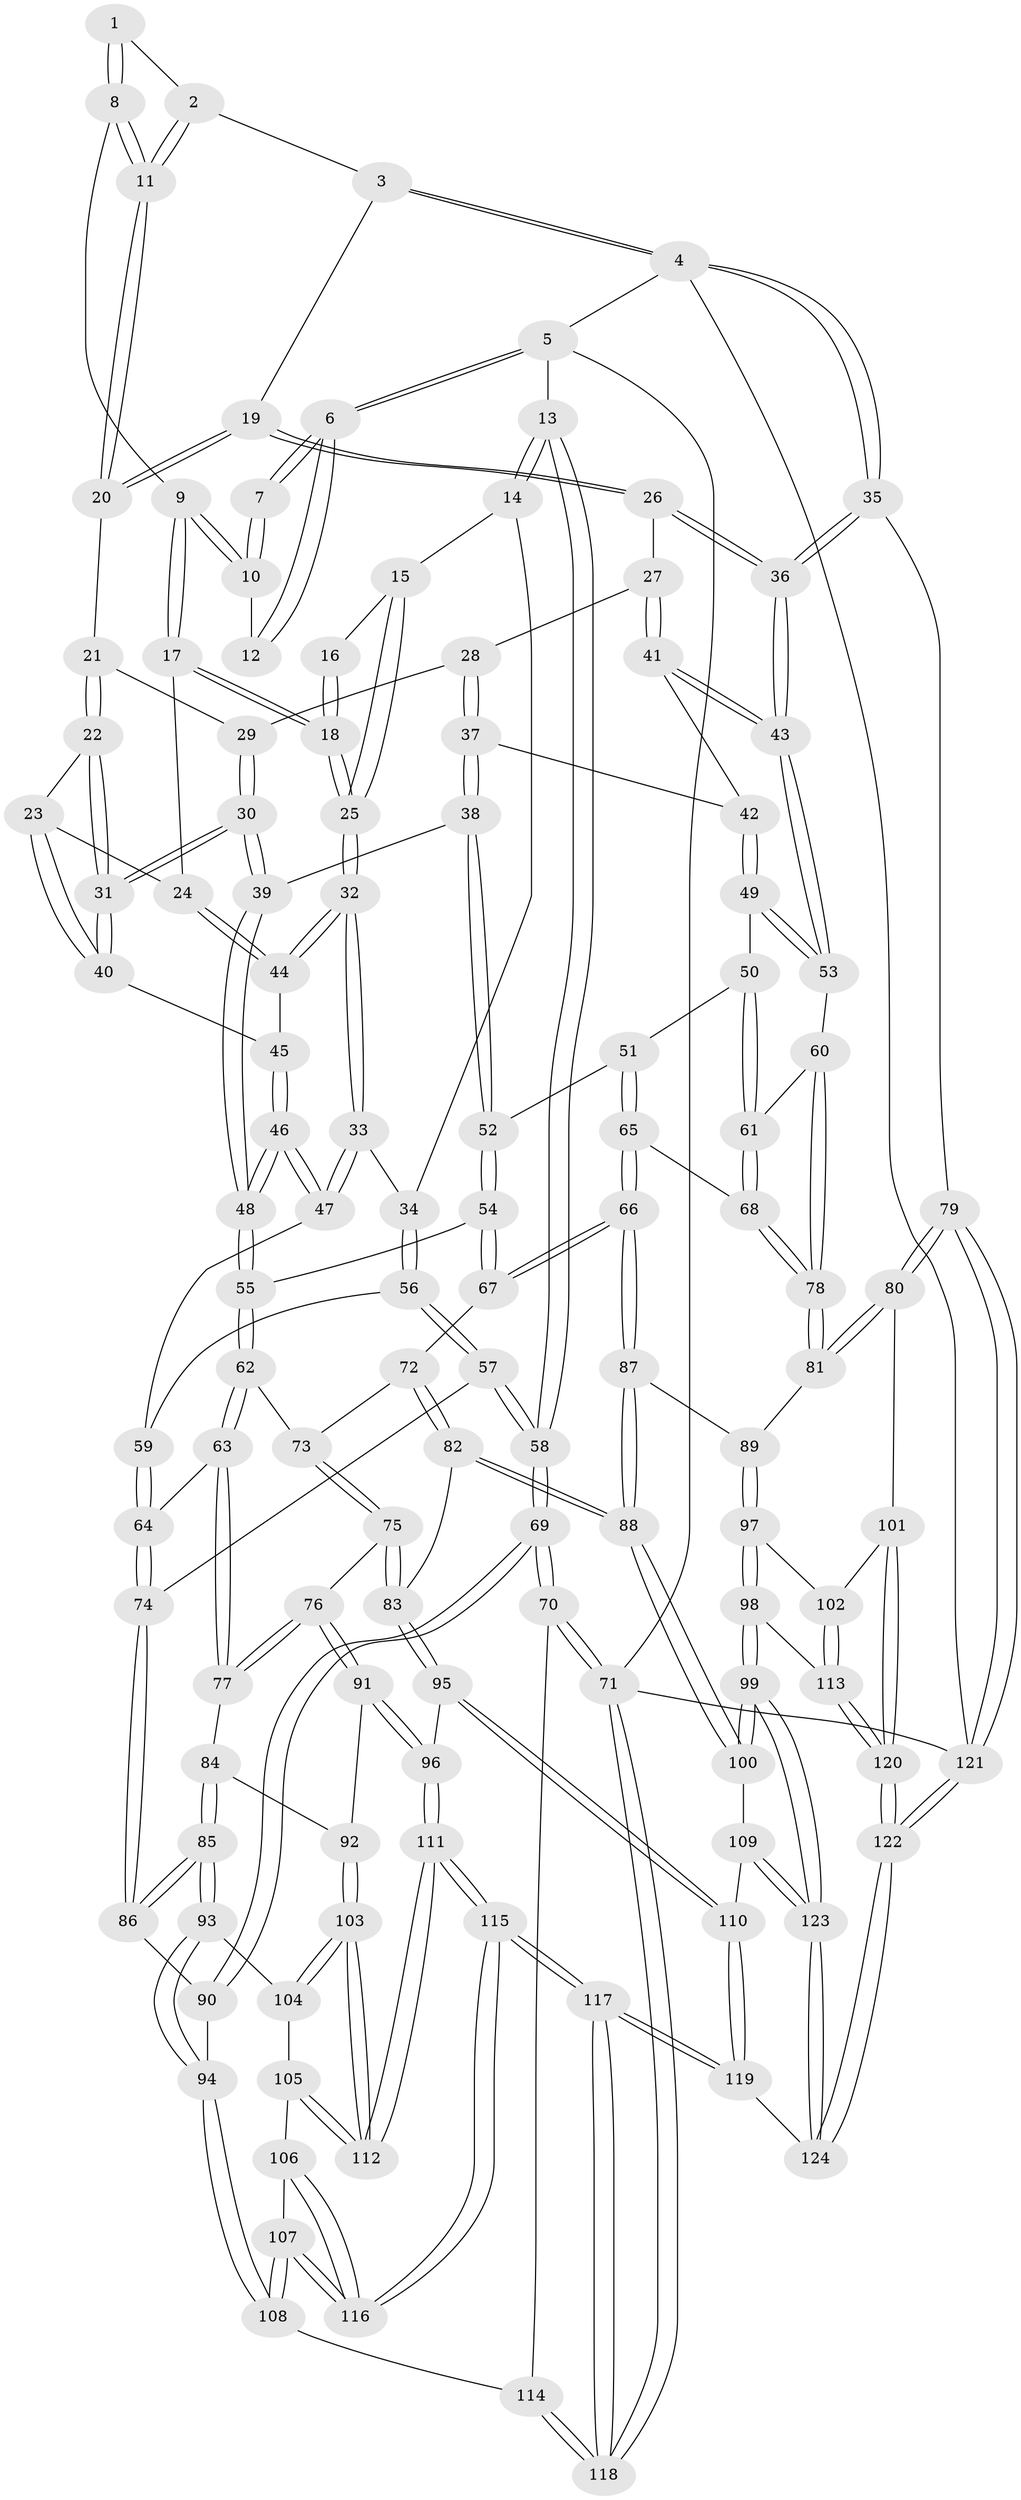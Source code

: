 // coarse degree distribution, {2: 0.08, 3: 0.48, 4: 0.44}
// Generated by graph-tools (version 1.1) at 2025/38/03/04/25 23:38:30]
// undirected, 124 vertices, 307 edges
graph export_dot {
  node [color=gray90,style=filled];
  1 [pos="+0.4728178030562921+0"];
  2 [pos="+0.6656646476035568+0"];
  3 [pos="+0.9455346889012348+0"];
  4 [pos="+1+0"];
  5 [pos="+0+0"];
  6 [pos="+0+0"];
  7 [pos="+0.38593113138663815+0"];
  8 [pos="+0.4798712926908578+0.07349973132790655"];
  9 [pos="+0.39026311762445665+0.09457093523691879"];
  10 [pos="+0.3562398114562747+0.05424319364212847"];
  11 [pos="+0.5657711292461064+0.11678445131917609"];
  12 [pos="+0.30360341497208476+0.061118959545623894"];
  13 [pos="+0+0"];
  14 [pos="+0.09723043790670088+0.10875249262889215"];
  15 [pos="+0.18709507965649885+0.13892089928385554"];
  16 [pos="+0.2746444818209611+0.09410374829415674"];
  17 [pos="+0.3744939972319138+0.19287489587985235"];
  18 [pos="+0.33616173965129376+0.20556715219334154"];
  19 [pos="+0.8114434242763342+0.09708179373032634"];
  20 [pos="+0.5765786100668799+0.13885276320209702"];
  21 [pos="+0.5765742596791997+0.13887219651609892"];
  22 [pos="+0.4689844265538365+0.2088904355570803"];
  23 [pos="+0.45770355482450725+0.21131377510011098"];
  24 [pos="+0.39100123880648385+0.20394860741070203"];
  25 [pos="+0.28475911850808416+0.2334111229301728"];
  26 [pos="+0.8175094706458623+0.135370049818572"];
  27 [pos="+0.7854664008030421+0.18335704769599737"];
  28 [pos="+0.659355938450423+0.22946002640943822"];
  29 [pos="+0.5773652521323891+0.14145017265158008"];
  30 [pos="+0.5696328421947457+0.33409129516862274"];
  31 [pos="+0.5644271691312267+0.33282284327358874"];
  32 [pos="+0.2530874266003325+0.3286586790023944"];
  33 [pos="+0.24232204260024254+0.3405651746478846"];
  34 [pos="+0.20002172957225212+0.3632231133777302"];
  35 [pos="+1+0.4500310504679626"];
  36 [pos="+1+0.44819968807915117"];
  37 [pos="+0.6632649196215686+0.34905317481002335"];
  38 [pos="+0.6086980431941372+0.3603279472260317"];
  39 [pos="+0.5942941089900192+0.35686487096233266"];
  40 [pos="+0.47539494070950694+0.33208700481759124"];
  41 [pos="+0.7303724474700639+0.337943866619924"];
  42 [pos="+0.6806008330711139+0.35141378740728735"];
  43 [pos="+1+0.46319241943984724"];
  44 [pos="+0.41510188570198175+0.34175784234788786"];
  45 [pos="+0.4242332870646663+0.3493756696702661"];
  46 [pos="+0.4146720139151774+0.4706149362361346"];
  47 [pos="+0.3966670062199531+0.4732905307623644"];
  48 [pos="+0.4663900314534092+0.5007690612237046"];
  49 [pos="+0.7115805006477107+0.46066953603519184"];
  50 [pos="+0.704205618335731+0.48004099361035907"];
  51 [pos="+0.6437465951843011+0.5161792549948742"];
  52 [pos="+0.6219799130920901+0.5016480252458175"];
  53 [pos="+0.9828770150845724+0.4767662959189685"];
  54 [pos="+0.5586069960037419+0.5229851313092803"];
  55 [pos="+0.4846805637614903+0.5341848522149376"];
  56 [pos="+0.1059832795173328+0.4564329260692896"];
  57 [pos="+0.043309776019775946+0.4991609708367237"];
  58 [pos="+0+0.4827655867054191"];
  59 [pos="+0.36925149453326017+0.491232903491175"];
  60 [pos="+0.9348734557680269+0.5090759605723365"];
  61 [pos="+0.7772120998132828+0.5696697689668078"];
  62 [pos="+0.4846176176266929+0.5443977177165565"];
  63 [pos="+0.37120201894326277+0.646320430995291"];
  64 [pos="+0.3037237345643033+0.6026974071230403"];
  65 [pos="+0.6838685587955549+0.6288458047039299"];
  66 [pos="+0.6768486111721698+0.6347881558592748"];
  67 [pos="+0.6481646054359921+0.6346928456830029"];
  68 [pos="+0.708483932444679+0.6247285429952358"];
  69 [pos="+0+0.6563954635802028"];
  70 [pos="+0+0.7007984474059252"];
  71 [pos="+0+1"];
  72 [pos="+0.6291093361839076+0.6367029299330174"];
  73 [pos="+0.5232528234486297+0.6197615070087219"];
  74 [pos="+0.16542755914608048+0.6139981382394631"];
  75 [pos="+0.48421318023576787+0.7285781444889806"];
  76 [pos="+0.40314320939113396+0.7233999252636416"];
  77 [pos="+0.39429734218232665+0.7159332776109848"];
  78 [pos="+0.8142224812668148+0.7262639635960999"];
  79 [pos="+1+0.8119057566253066"];
  80 [pos="+0.8942798642711438+0.8286134764531268"];
  81 [pos="+0.8171062955152366+0.7397390428649504"];
  82 [pos="+0.5294486831897626+0.7687526284394379"];
  83 [pos="+0.5163851837811075+0.7620188776454286"];
  84 [pos="+0.29333616328003276+0.7414701465520976"];
  85 [pos="+0.20211567916357165+0.7274919261435076"];
  86 [pos="+0.1807798302006161+0.6744305378075125"];
  87 [pos="+0.667284679024697+0.7349514940907003"];
  88 [pos="+0.5702901618466788+0.8031532664589539"];
  89 [pos="+0.7113046181469197+0.7714128669782572"];
  90 [pos="+0.06400914988204835+0.7819883697713297"];
  91 [pos="+0.3776794154075449+0.8187368366358347"];
  92 [pos="+0.3173757260426228+0.8070936856394327"];
  93 [pos="+0.19816884575211335+0.7594490687862769"];
  94 [pos="+0.10363329008658875+0.8325758164805205"];
  95 [pos="+0.41297412880438916+0.8851064409728697"];
  96 [pos="+0.39023113846134955+0.8750614112284019"];
  97 [pos="+0.7127429208981213+0.784955420583277"];
  98 [pos="+0.6425204699232827+0.9082804676430916"];
  99 [pos="+0.6389725078034533+0.9090775151293194"];
  100 [pos="+0.580753730418633+0.8503538817404588"];
  101 [pos="+0.8706553464524794+0.8476818902492556"];
  102 [pos="+0.7601085132438546+0.8416516100578291"];
  103 [pos="+0.2564088843845358+0.851544598289812"];
  104 [pos="+0.1999178510889268+0.76351208435578"];
  105 [pos="+0.17210309042158153+0.8717223872562091"];
  106 [pos="+0.16373494299922675+0.8743102441632485"];
  107 [pos="+0.09661851129422704+0.8658161930143816"];
  108 [pos="+0.09407110000847818+0.8619099394182792"];
  109 [pos="+0.4722139546167181+0.9155216972093645"];
  110 [pos="+0.4409137357020028+0.914020813829223"];
  111 [pos="+0.27262546648011465+0.9286957685923277"];
  112 [pos="+0.26882940755901014+0.9192597869975102"];
  113 [pos="+0.6715292769922288+0.9096094655402327"];
  114 [pos="+0.055969308231870976+0.8661532171482925"];
  115 [pos="+0.1835720070169701+1"];
  116 [pos="+0.18281003557723702+1"];
  117 [pos="+0.17718894751577616+1"];
  118 [pos="+0+1"];
  119 [pos="+0.34075707864083143+1"];
  120 [pos="+0.801949583591195+0.9686957033489076"];
  121 [pos="+1+1"];
  122 [pos="+0.8519342029904466+1"];
  123 [pos="+0.5910012873860393+1"];
  124 [pos="+0.5868065870065265+1"];
  1 -- 2;
  1 -- 8;
  1 -- 8;
  2 -- 3;
  2 -- 11;
  2 -- 11;
  3 -- 4;
  3 -- 4;
  3 -- 19;
  4 -- 5;
  4 -- 35;
  4 -- 35;
  4 -- 121;
  5 -- 6;
  5 -- 6;
  5 -- 13;
  5 -- 71;
  6 -- 7;
  6 -- 7;
  6 -- 12;
  6 -- 12;
  7 -- 10;
  7 -- 10;
  8 -- 9;
  8 -- 11;
  8 -- 11;
  9 -- 10;
  9 -- 10;
  9 -- 17;
  9 -- 17;
  10 -- 12;
  11 -- 20;
  11 -- 20;
  13 -- 14;
  13 -- 14;
  13 -- 58;
  13 -- 58;
  14 -- 15;
  14 -- 34;
  15 -- 16;
  15 -- 25;
  15 -- 25;
  16 -- 18;
  16 -- 18;
  17 -- 18;
  17 -- 18;
  17 -- 24;
  18 -- 25;
  18 -- 25;
  19 -- 20;
  19 -- 20;
  19 -- 26;
  19 -- 26;
  20 -- 21;
  21 -- 22;
  21 -- 22;
  21 -- 29;
  22 -- 23;
  22 -- 31;
  22 -- 31;
  23 -- 24;
  23 -- 40;
  23 -- 40;
  24 -- 44;
  24 -- 44;
  25 -- 32;
  25 -- 32;
  26 -- 27;
  26 -- 36;
  26 -- 36;
  27 -- 28;
  27 -- 41;
  27 -- 41;
  28 -- 29;
  28 -- 37;
  28 -- 37;
  29 -- 30;
  29 -- 30;
  30 -- 31;
  30 -- 31;
  30 -- 39;
  30 -- 39;
  31 -- 40;
  31 -- 40;
  32 -- 33;
  32 -- 33;
  32 -- 44;
  32 -- 44;
  33 -- 34;
  33 -- 47;
  33 -- 47;
  34 -- 56;
  34 -- 56;
  35 -- 36;
  35 -- 36;
  35 -- 79;
  36 -- 43;
  36 -- 43;
  37 -- 38;
  37 -- 38;
  37 -- 42;
  38 -- 39;
  38 -- 52;
  38 -- 52;
  39 -- 48;
  39 -- 48;
  40 -- 45;
  41 -- 42;
  41 -- 43;
  41 -- 43;
  42 -- 49;
  42 -- 49;
  43 -- 53;
  43 -- 53;
  44 -- 45;
  45 -- 46;
  45 -- 46;
  46 -- 47;
  46 -- 47;
  46 -- 48;
  46 -- 48;
  47 -- 59;
  48 -- 55;
  48 -- 55;
  49 -- 50;
  49 -- 53;
  49 -- 53;
  50 -- 51;
  50 -- 61;
  50 -- 61;
  51 -- 52;
  51 -- 65;
  51 -- 65;
  52 -- 54;
  52 -- 54;
  53 -- 60;
  54 -- 55;
  54 -- 67;
  54 -- 67;
  55 -- 62;
  55 -- 62;
  56 -- 57;
  56 -- 57;
  56 -- 59;
  57 -- 58;
  57 -- 58;
  57 -- 74;
  58 -- 69;
  58 -- 69;
  59 -- 64;
  59 -- 64;
  60 -- 61;
  60 -- 78;
  60 -- 78;
  61 -- 68;
  61 -- 68;
  62 -- 63;
  62 -- 63;
  62 -- 73;
  63 -- 64;
  63 -- 77;
  63 -- 77;
  64 -- 74;
  64 -- 74;
  65 -- 66;
  65 -- 66;
  65 -- 68;
  66 -- 67;
  66 -- 67;
  66 -- 87;
  66 -- 87;
  67 -- 72;
  68 -- 78;
  68 -- 78;
  69 -- 70;
  69 -- 70;
  69 -- 90;
  69 -- 90;
  70 -- 71;
  70 -- 71;
  70 -- 114;
  71 -- 118;
  71 -- 118;
  71 -- 121;
  72 -- 73;
  72 -- 82;
  72 -- 82;
  73 -- 75;
  73 -- 75;
  74 -- 86;
  74 -- 86;
  75 -- 76;
  75 -- 83;
  75 -- 83;
  76 -- 77;
  76 -- 77;
  76 -- 91;
  76 -- 91;
  77 -- 84;
  78 -- 81;
  78 -- 81;
  79 -- 80;
  79 -- 80;
  79 -- 121;
  79 -- 121;
  80 -- 81;
  80 -- 81;
  80 -- 101;
  81 -- 89;
  82 -- 83;
  82 -- 88;
  82 -- 88;
  83 -- 95;
  83 -- 95;
  84 -- 85;
  84 -- 85;
  84 -- 92;
  85 -- 86;
  85 -- 86;
  85 -- 93;
  85 -- 93;
  86 -- 90;
  87 -- 88;
  87 -- 88;
  87 -- 89;
  88 -- 100;
  88 -- 100;
  89 -- 97;
  89 -- 97;
  90 -- 94;
  91 -- 92;
  91 -- 96;
  91 -- 96;
  92 -- 103;
  92 -- 103;
  93 -- 94;
  93 -- 94;
  93 -- 104;
  94 -- 108;
  94 -- 108;
  95 -- 96;
  95 -- 110;
  95 -- 110;
  96 -- 111;
  96 -- 111;
  97 -- 98;
  97 -- 98;
  97 -- 102;
  98 -- 99;
  98 -- 99;
  98 -- 113;
  99 -- 100;
  99 -- 100;
  99 -- 123;
  99 -- 123;
  100 -- 109;
  101 -- 102;
  101 -- 120;
  101 -- 120;
  102 -- 113;
  102 -- 113;
  103 -- 104;
  103 -- 104;
  103 -- 112;
  103 -- 112;
  104 -- 105;
  105 -- 106;
  105 -- 112;
  105 -- 112;
  106 -- 107;
  106 -- 116;
  106 -- 116;
  107 -- 108;
  107 -- 108;
  107 -- 116;
  107 -- 116;
  108 -- 114;
  109 -- 110;
  109 -- 123;
  109 -- 123;
  110 -- 119;
  110 -- 119;
  111 -- 112;
  111 -- 112;
  111 -- 115;
  111 -- 115;
  113 -- 120;
  113 -- 120;
  114 -- 118;
  114 -- 118;
  115 -- 116;
  115 -- 116;
  115 -- 117;
  115 -- 117;
  117 -- 118;
  117 -- 118;
  117 -- 119;
  117 -- 119;
  119 -- 124;
  120 -- 122;
  120 -- 122;
  121 -- 122;
  121 -- 122;
  122 -- 124;
  122 -- 124;
  123 -- 124;
  123 -- 124;
}

